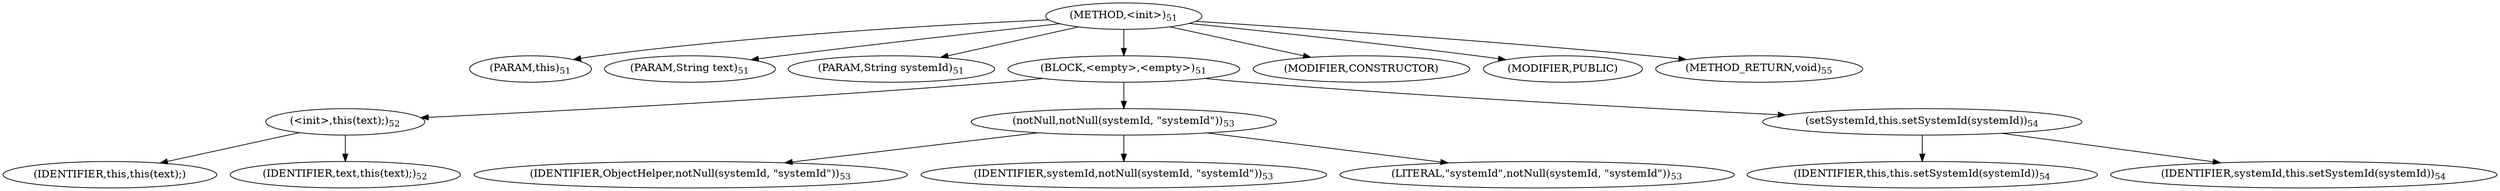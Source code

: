 digraph "&lt;init&gt;" {  
"77" [label = <(METHOD,&lt;init&gt;)<SUB>51</SUB>> ]
"6" [label = <(PARAM,this)<SUB>51</SUB>> ]
"78" [label = <(PARAM,String text)<SUB>51</SUB>> ]
"79" [label = <(PARAM,String systemId)<SUB>51</SUB>> ]
"80" [label = <(BLOCK,&lt;empty&gt;,&lt;empty&gt;)<SUB>51</SUB>> ]
"81" [label = <(&lt;init&gt;,this(text);)<SUB>52</SUB>> ]
"5" [label = <(IDENTIFIER,this,this(text);)> ]
"82" [label = <(IDENTIFIER,text,this(text);)<SUB>52</SUB>> ]
"83" [label = <(notNull,notNull(systemId, &quot;systemId&quot;))<SUB>53</SUB>> ]
"84" [label = <(IDENTIFIER,ObjectHelper,notNull(systemId, &quot;systemId&quot;))<SUB>53</SUB>> ]
"85" [label = <(IDENTIFIER,systemId,notNull(systemId, &quot;systemId&quot;))<SUB>53</SUB>> ]
"86" [label = <(LITERAL,&quot;systemId&quot;,notNull(systemId, &quot;systemId&quot;))<SUB>53</SUB>> ]
"87" [label = <(setSystemId,this.setSystemId(systemId))<SUB>54</SUB>> ]
"7" [label = <(IDENTIFIER,this,this.setSystemId(systemId))<SUB>54</SUB>> ]
"88" [label = <(IDENTIFIER,systemId,this.setSystemId(systemId))<SUB>54</SUB>> ]
"89" [label = <(MODIFIER,CONSTRUCTOR)> ]
"90" [label = <(MODIFIER,PUBLIC)> ]
"91" [label = <(METHOD_RETURN,void)<SUB>55</SUB>> ]
  "77" -> "6" 
  "77" -> "78" 
  "77" -> "79" 
  "77" -> "80" 
  "77" -> "89" 
  "77" -> "90" 
  "77" -> "91" 
  "80" -> "81" 
  "80" -> "83" 
  "80" -> "87" 
  "81" -> "5" 
  "81" -> "82" 
  "83" -> "84" 
  "83" -> "85" 
  "83" -> "86" 
  "87" -> "7" 
  "87" -> "88" 
}
